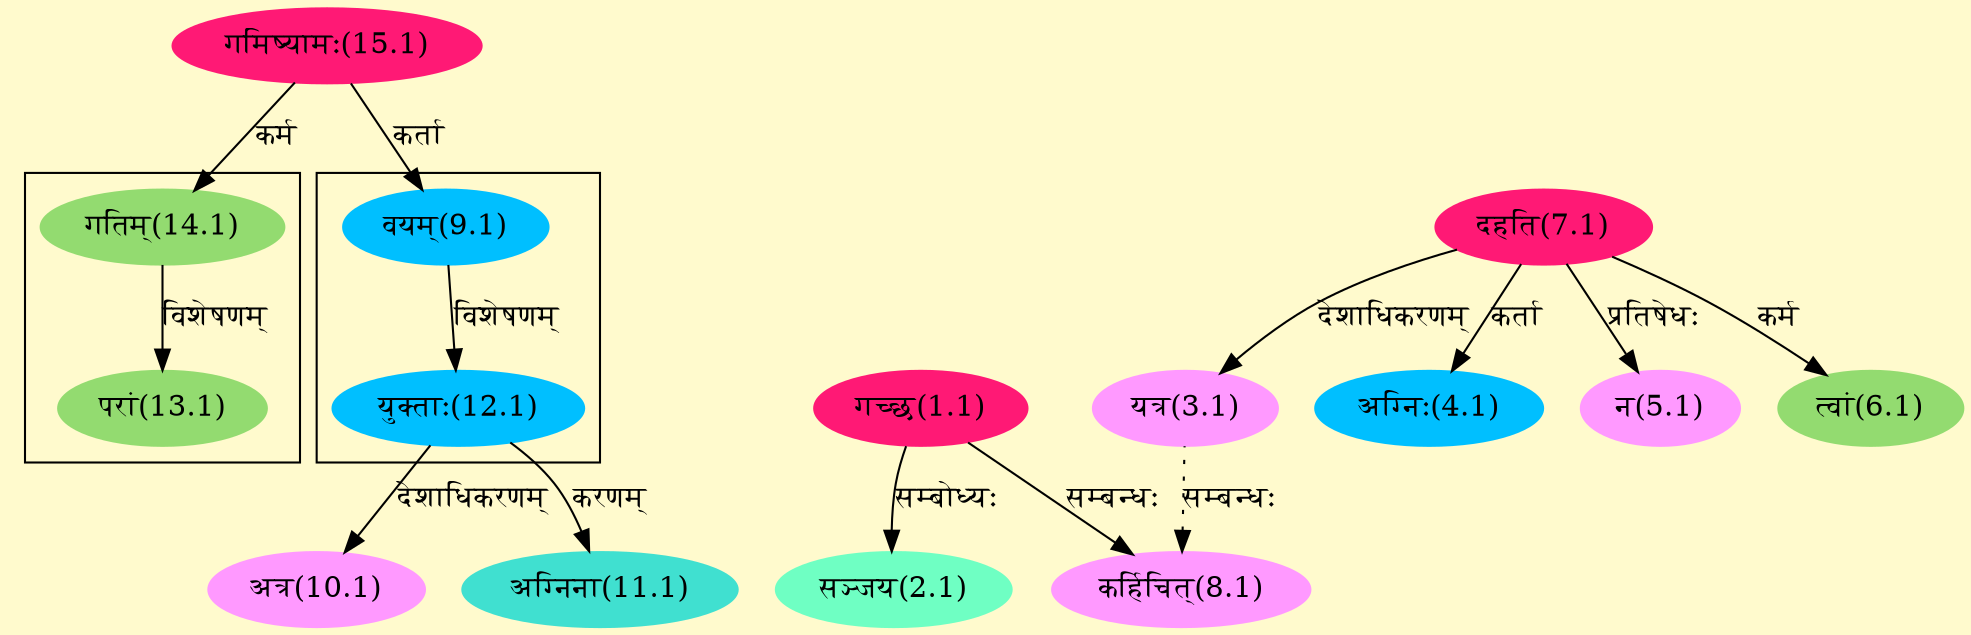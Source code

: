 digraph G{
rankdir=BT;
 compound=true;
 bgcolor="lemonchiffon1";

subgraph cluster_1{
Node12_1 [style=filled, color="#00BFFF" label = "युक्ताः(12.1)"]
Node9_1 [style=filled, color="#00BFFF" label = "वयम्(9.1)"]

}

subgraph cluster_2{
Node13_1 [style=filled, color="#93DB70" label = "परां(13.1)"]
Node14_1 [style=filled, color="#93DB70" label = "गतिम्(14.1)"]

}
Node1_1 [style=filled, color="#FF1975" label = "गच्छ(1.1)"]
Node [style=filled, color="" label = "()"]
Node2_1 [style=filled, color="#6FFFC3" label = "सञ्जय(2.1)"]
Node3_1 [style=filled, color="#FF99FF" label = "यत्र(3.1)"]
Node7_1 [style=filled, color="#FF1975" label = "दहति(7.1)"]
Node4_1 [style=filled, color="#00BFFF" label = "अग्निः(4.1)"]
Node5_1 [style=filled, color="#FF99FF" label = "न(5.1)"]
Node6_1 [style=filled, color="#93DB70" label = "त्वां(6.1)"]
Node8_1 [style=filled, color="#FF99FF" label = "कर्हिचित्(8.1)"]
Node9_1 [style=filled, color="#00BFFF" label = "वयम्(9.1)"]
Node15_1 [style=filled, color="#FF1975" label = "गमिष्यामः(15.1)"]
Node10_1 [style=filled, color="#FF99FF" label = "अत्र(10.1)"]
Node12_1 [style=filled, color="#00BFFF" label = "युक्ताः(12.1)"]
Node11_1 [style=filled, color="#40E0D0" label = "अग्निना(11.1)"]
Node14_1 [style=filled, color="#93DB70" label = "गतिम्(14.1)"]
/* Start of Relations section */

Node2_1 -> Node1_1 [  label="सम्बोध्यः"  dir="back" ]
Node3_1 -> Node7_1 [  label="देशाधिकरणम्"  dir="back" ]
Node4_1 -> Node7_1 [  label="कर्ता"  dir="back" ]
Node5_1 -> Node7_1 [  label="प्रतिषेधः"  dir="back" ]
Node6_1 -> Node7_1 [  label="कर्म"  dir="back" ]
Node8_1 -> Node1_1 [  label="सम्बन्धः"  dir="back" ]
Node8_1 -> Node3_1 [ style=dotted label="सम्बन्धः"  dir="back" ]
Node9_1 -> Node15_1 [  label="कर्ता"  dir="back" ]
Node10_1 -> Node12_1 [  label="देशाधिकरणम्"  dir="back" ]
Node11_1 -> Node12_1 [  label="करणम्"  dir="back" ]
Node12_1 -> Node9_1 [  label="विशेषणम्"  dir="back" ]
Node13_1 -> Node14_1 [  label="विशेषणम्"  dir="back" ]
Node14_1 -> Node15_1 [  label="कर्म"  dir="back" ]
}
